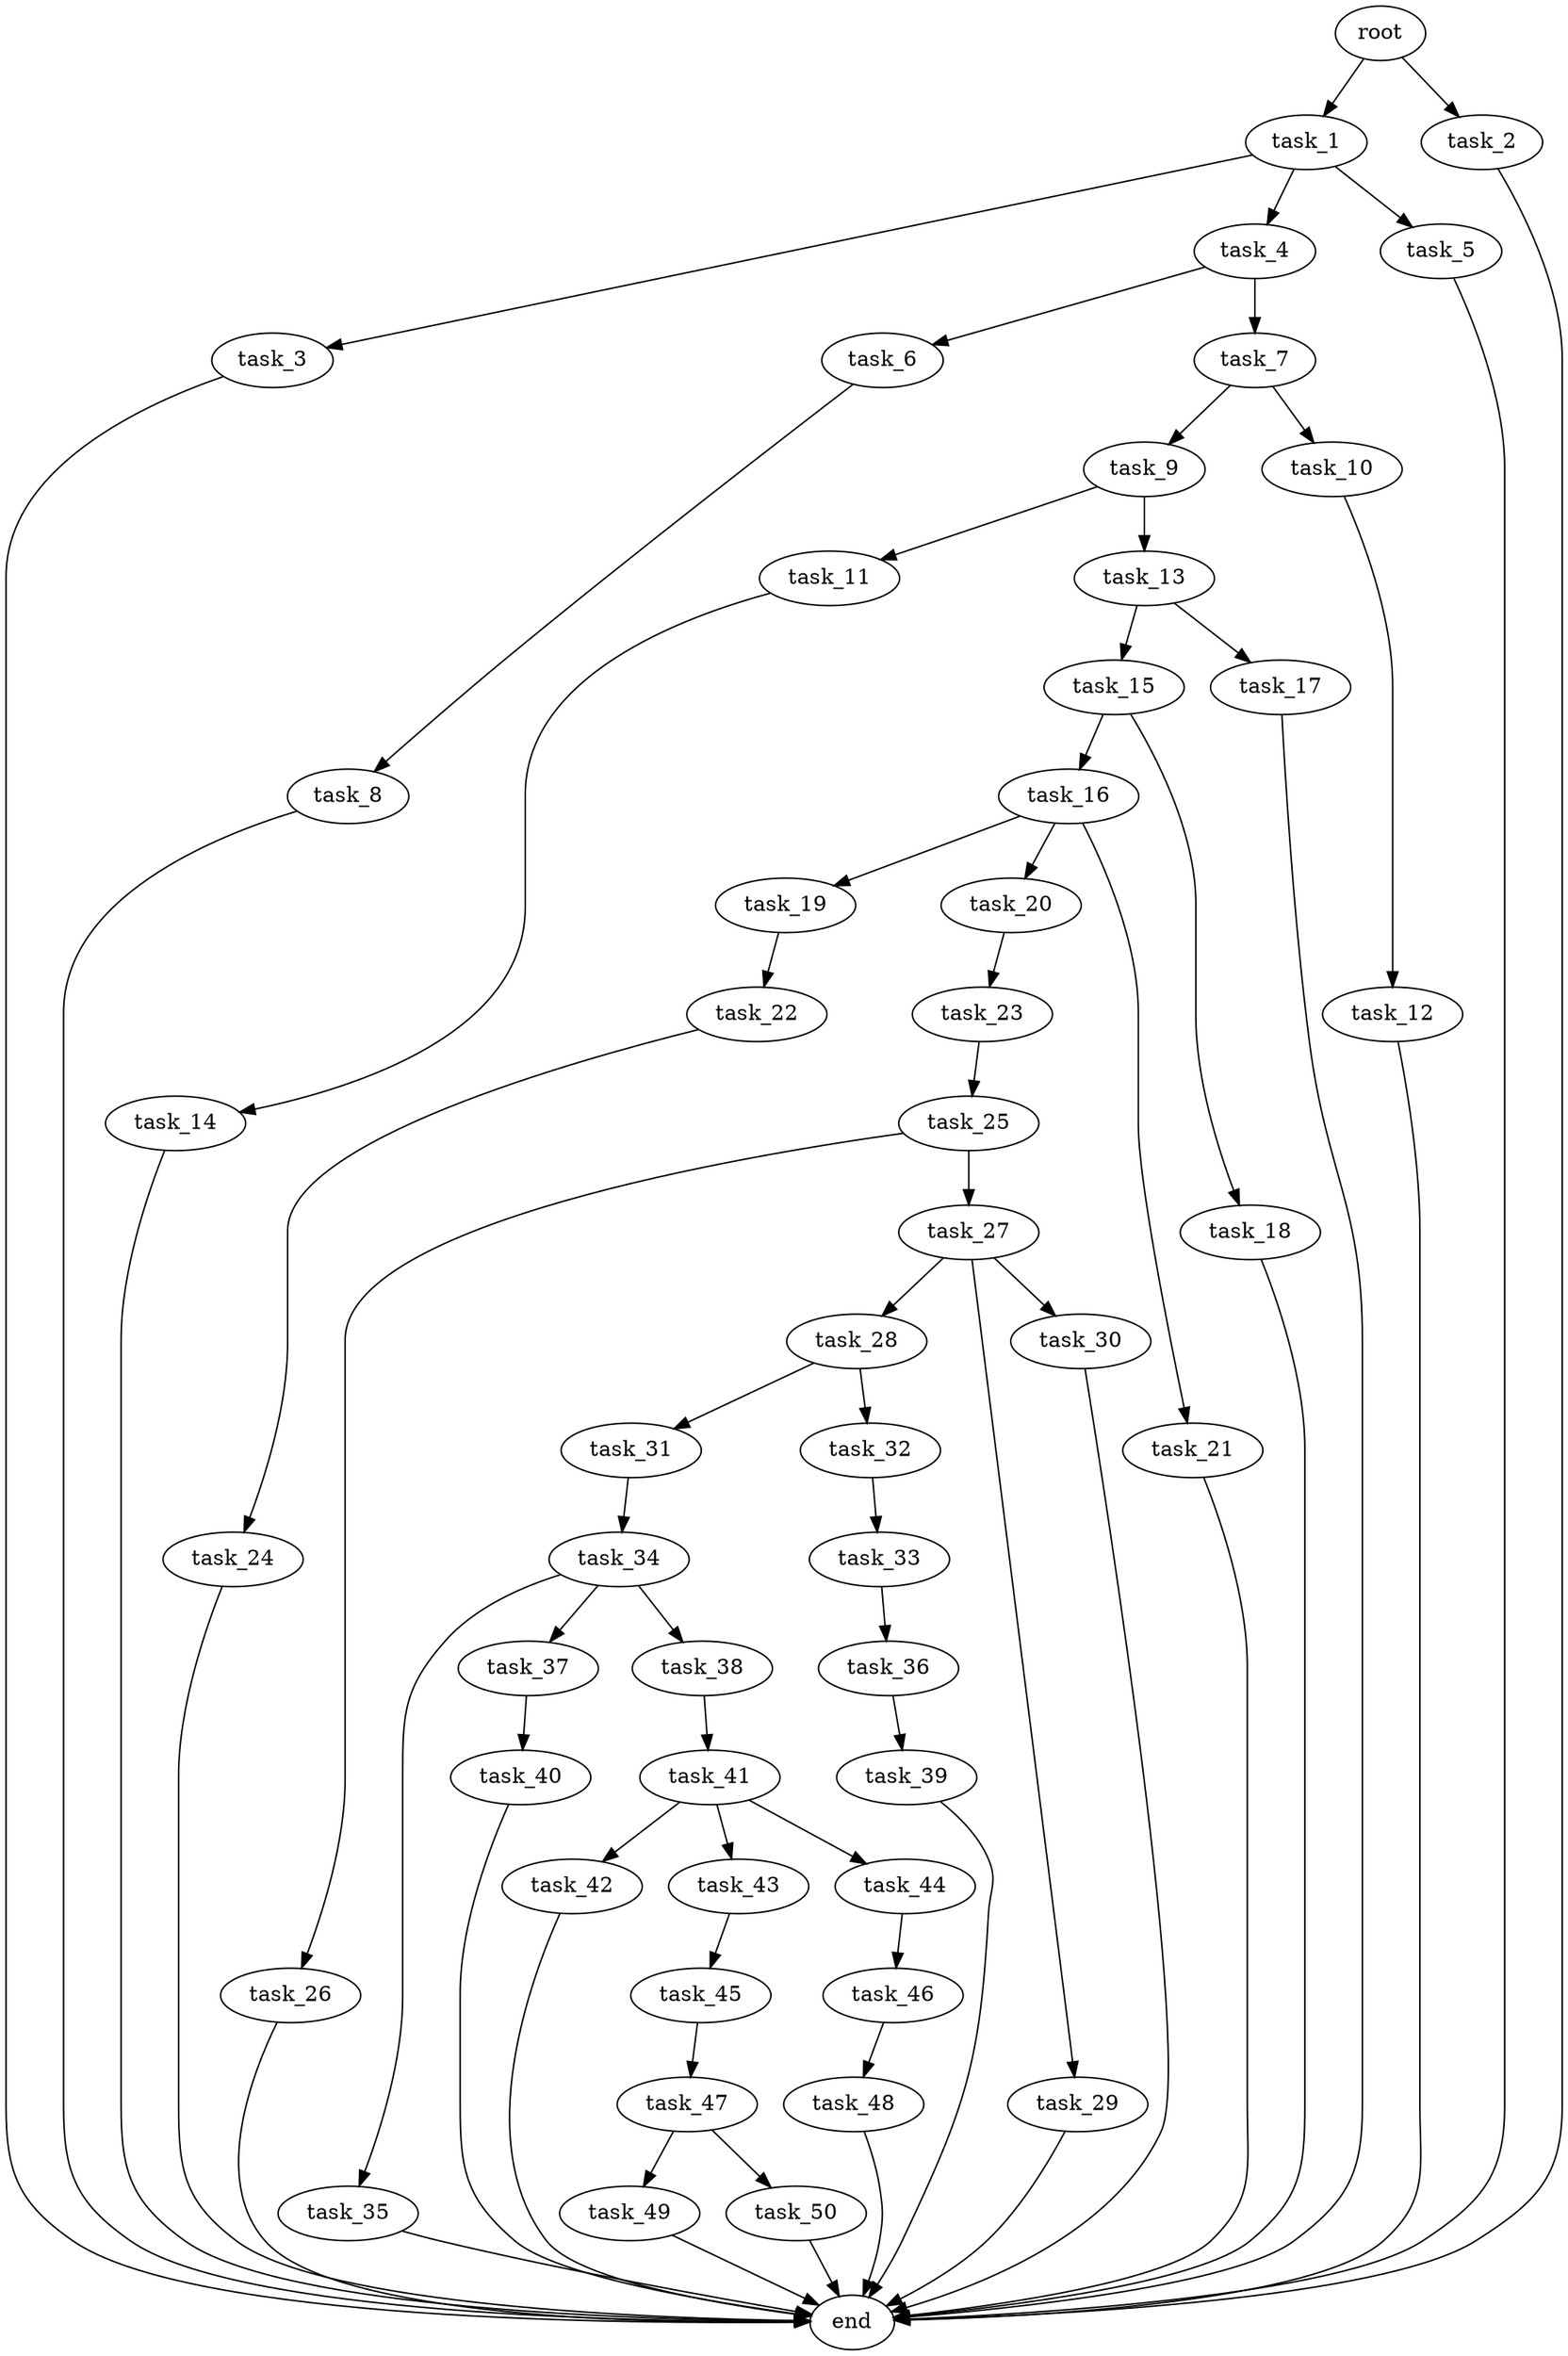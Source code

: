 digraph G {
  root [size="0.000000e+00"];
  task_1 [size="9.356714e+09"];
  task_2 [size="7.758426e+09"];
  task_3 [size="3.647434e+09"];
  task_4 [size="1.678708e+09"];
  task_5 [size="1.190155e+09"];
  task_6 [size="5.504223e+09"];
  task_7 [size="3.279356e+09"];
  task_8 [size="8.768367e+09"];
  task_9 [size="8.067505e+09"];
  task_10 [size="5.798006e+08"];
  task_11 [size="5.773786e+09"];
  task_12 [size="3.036582e+09"];
  task_13 [size="8.862041e+09"];
  task_14 [size="7.936738e+09"];
  task_15 [size="7.606863e+08"];
  task_16 [size="1.708921e+09"];
  task_17 [size="9.979593e+09"];
  task_18 [size="9.792082e+09"];
  task_19 [size="3.303590e+09"];
  task_20 [size="8.076703e+09"];
  task_21 [size="8.395193e+09"];
  task_22 [size="9.730040e+09"];
  task_23 [size="1.106910e+09"];
  task_24 [size="4.607695e+09"];
  task_25 [size="7.579226e+09"];
  task_26 [size="1.778967e+09"];
  task_27 [size="5.380831e+09"];
  task_28 [size="9.424698e+09"];
  task_29 [size="9.719117e+08"];
  task_30 [size="2.204172e+09"];
  task_31 [size="5.325402e+09"];
  task_32 [size="9.545984e+09"];
  task_33 [size="9.179069e+08"];
  task_34 [size="8.915395e+09"];
  task_35 [size="7.654528e+09"];
  task_36 [size="7.323664e+09"];
  task_37 [size="9.927533e+09"];
  task_38 [size="9.605213e+09"];
  task_39 [size="6.512415e+08"];
  task_40 [size="2.582751e+09"];
  task_41 [size="3.852410e+09"];
  task_42 [size="2.591898e+09"];
  task_43 [size="7.036071e+09"];
  task_44 [size="9.820314e+09"];
  task_45 [size="1.731321e+09"];
  task_46 [size="9.147364e+09"];
  task_47 [size="1.028861e+09"];
  task_48 [size="6.083053e+09"];
  task_49 [size="3.700384e+09"];
  task_50 [size="4.633640e+09"];
  end [size="0.000000e+00"];

  root -> task_1 [size="1.000000e-12"];
  root -> task_2 [size="1.000000e-12"];
  task_1 -> task_3 [size="3.647434e+08"];
  task_1 -> task_4 [size="1.678708e+08"];
  task_1 -> task_5 [size="1.190155e+08"];
  task_2 -> end [size="1.000000e-12"];
  task_3 -> end [size="1.000000e-12"];
  task_4 -> task_6 [size="5.504223e+08"];
  task_4 -> task_7 [size="3.279356e+08"];
  task_5 -> end [size="1.000000e-12"];
  task_6 -> task_8 [size="8.768367e+08"];
  task_7 -> task_9 [size="8.067505e+08"];
  task_7 -> task_10 [size="5.798006e+07"];
  task_8 -> end [size="1.000000e-12"];
  task_9 -> task_11 [size="5.773786e+08"];
  task_9 -> task_13 [size="8.862041e+08"];
  task_10 -> task_12 [size="3.036582e+08"];
  task_11 -> task_14 [size="7.936738e+08"];
  task_12 -> end [size="1.000000e-12"];
  task_13 -> task_15 [size="7.606863e+07"];
  task_13 -> task_17 [size="9.979593e+08"];
  task_14 -> end [size="1.000000e-12"];
  task_15 -> task_16 [size="1.708921e+08"];
  task_15 -> task_18 [size="9.792082e+08"];
  task_16 -> task_19 [size="3.303590e+08"];
  task_16 -> task_20 [size="8.076703e+08"];
  task_16 -> task_21 [size="8.395193e+08"];
  task_17 -> end [size="1.000000e-12"];
  task_18 -> end [size="1.000000e-12"];
  task_19 -> task_22 [size="9.730040e+08"];
  task_20 -> task_23 [size="1.106910e+08"];
  task_21 -> end [size="1.000000e-12"];
  task_22 -> task_24 [size="4.607695e+08"];
  task_23 -> task_25 [size="7.579226e+08"];
  task_24 -> end [size="1.000000e-12"];
  task_25 -> task_26 [size="1.778967e+08"];
  task_25 -> task_27 [size="5.380831e+08"];
  task_26 -> end [size="1.000000e-12"];
  task_27 -> task_28 [size="9.424698e+08"];
  task_27 -> task_29 [size="9.719117e+07"];
  task_27 -> task_30 [size="2.204172e+08"];
  task_28 -> task_31 [size="5.325402e+08"];
  task_28 -> task_32 [size="9.545984e+08"];
  task_29 -> end [size="1.000000e-12"];
  task_30 -> end [size="1.000000e-12"];
  task_31 -> task_34 [size="8.915395e+08"];
  task_32 -> task_33 [size="9.179069e+07"];
  task_33 -> task_36 [size="7.323664e+08"];
  task_34 -> task_35 [size="7.654528e+08"];
  task_34 -> task_37 [size="9.927533e+08"];
  task_34 -> task_38 [size="9.605213e+08"];
  task_35 -> end [size="1.000000e-12"];
  task_36 -> task_39 [size="6.512415e+07"];
  task_37 -> task_40 [size="2.582751e+08"];
  task_38 -> task_41 [size="3.852410e+08"];
  task_39 -> end [size="1.000000e-12"];
  task_40 -> end [size="1.000000e-12"];
  task_41 -> task_42 [size="2.591898e+08"];
  task_41 -> task_43 [size="7.036071e+08"];
  task_41 -> task_44 [size="9.820314e+08"];
  task_42 -> end [size="1.000000e-12"];
  task_43 -> task_45 [size="1.731321e+08"];
  task_44 -> task_46 [size="9.147364e+08"];
  task_45 -> task_47 [size="1.028861e+08"];
  task_46 -> task_48 [size="6.083053e+08"];
  task_47 -> task_49 [size="3.700384e+08"];
  task_47 -> task_50 [size="4.633640e+08"];
  task_48 -> end [size="1.000000e-12"];
  task_49 -> end [size="1.000000e-12"];
  task_50 -> end [size="1.000000e-12"];
}
